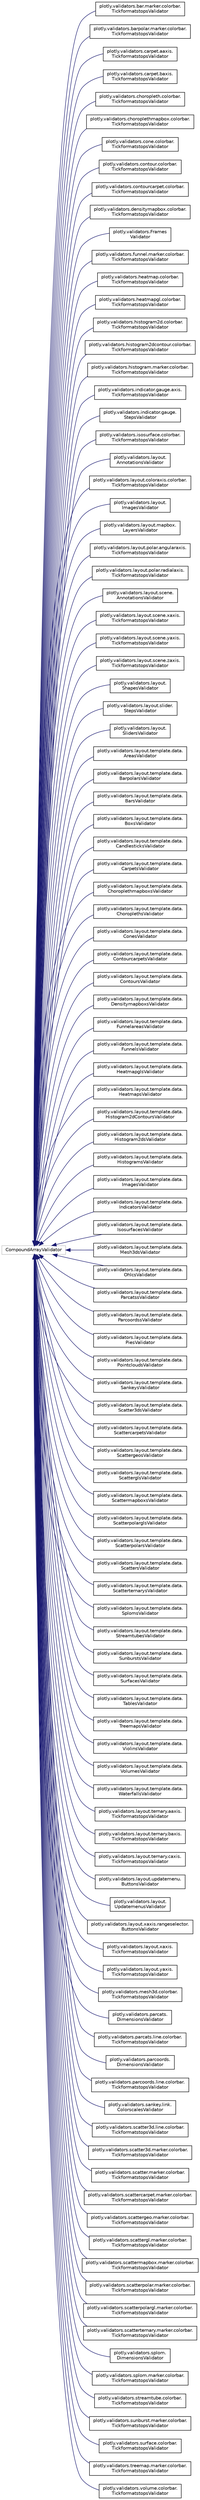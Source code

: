 digraph "Graphical Class Hierarchy"
{
 // LATEX_PDF_SIZE
  edge [fontname="Helvetica",fontsize="10",labelfontname="Helvetica",labelfontsize="10"];
  node [fontname="Helvetica",fontsize="10",shape=record];
  rankdir="LR";
  Node6291 [label="CompoundArrayValidator",height=0.2,width=0.4,color="grey75", fillcolor="white", style="filled",tooltip=" "];
  Node6291 -> Node0 [dir="back",color="midnightblue",fontsize="10",style="solid",fontname="Helvetica"];
  Node0 [label="plotly.validators.bar.marker.colorbar.\lTickformatstopsValidator",height=0.2,width=0.4,color="black", fillcolor="white", style="filled",URL="$classplotly_1_1validators_1_1bar_1_1marker_1_1colorbar_1_1_tickformatstops_validator.html",tooltip=" "];
  Node6291 -> Node6293 [dir="back",color="midnightblue",fontsize="10",style="solid",fontname="Helvetica"];
  Node6293 [label="plotly.validators.barpolar.marker.colorbar.\lTickformatstopsValidator",height=0.2,width=0.4,color="black", fillcolor="white", style="filled",URL="$classplotly_1_1validators_1_1barpolar_1_1marker_1_1colorbar_1_1_tickformatstops_validator.html",tooltip=" "];
  Node6291 -> Node6294 [dir="back",color="midnightblue",fontsize="10",style="solid",fontname="Helvetica"];
  Node6294 [label="plotly.validators.carpet.aaxis.\lTickformatstopsValidator",height=0.2,width=0.4,color="black", fillcolor="white", style="filled",URL="$classplotly_1_1validators_1_1carpet_1_1aaxis_1_1_tickformatstops_validator.html",tooltip=" "];
  Node6291 -> Node6295 [dir="back",color="midnightblue",fontsize="10",style="solid",fontname="Helvetica"];
  Node6295 [label="plotly.validators.carpet.baxis.\lTickformatstopsValidator",height=0.2,width=0.4,color="black", fillcolor="white", style="filled",URL="$classplotly_1_1validators_1_1carpet_1_1baxis_1_1_tickformatstops_validator.html",tooltip=" "];
  Node6291 -> Node6296 [dir="back",color="midnightblue",fontsize="10",style="solid",fontname="Helvetica"];
  Node6296 [label="plotly.validators.choropleth.colorbar.\lTickformatstopsValidator",height=0.2,width=0.4,color="black", fillcolor="white", style="filled",URL="$classplotly_1_1validators_1_1choropleth_1_1colorbar_1_1_tickformatstops_validator.html",tooltip=" "];
  Node6291 -> Node6297 [dir="back",color="midnightblue",fontsize="10",style="solid",fontname="Helvetica"];
  Node6297 [label="plotly.validators.choroplethmapbox.colorbar.\lTickformatstopsValidator",height=0.2,width=0.4,color="black", fillcolor="white", style="filled",URL="$classplotly_1_1validators_1_1choroplethmapbox_1_1colorbar_1_1_tickformatstops_validator.html",tooltip=" "];
  Node6291 -> Node6298 [dir="back",color="midnightblue",fontsize="10",style="solid",fontname="Helvetica"];
  Node6298 [label="plotly.validators.cone.colorbar.\lTickformatstopsValidator",height=0.2,width=0.4,color="black", fillcolor="white", style="filled",URL="$classplotly_1_1validators_1_1cone_1_1colorbar_1_1_tickformatstops_validator.html",tooltip=" "];
  Node6291 -> Node6299 [dir="back",color="midnightblue",fontsize="10",style="solid",fontname="Helvetica"];
  Node6299 [label="plotly.validators.contour.colorbar.\lTickformatstopsValidator",height=0.2,width=0.4,color="black", fillcolor="white", style="filled",URL="$classplotly_1_1validators_1_1contour_1_1colorbar_1_1_tickformatstops_validator.html",tooltip=" "];
  Node6291 -> Node6300 [dir="back",color="midnightblue",fontsize="10",style="solid",fontname="Helvetica"];
  Node6300 [label="plotly.validators.contourcarpet.colorbar.\lTickformatstopsValidator",height=0.2,width=0.4,color="black", fillcolor="white", style="filled",URL="$classplotly_1_1validators_1_1contourcarpet_1_1colorbar_1_1_tickformatstops_validator.html",tooltip=" "];
  Node6291 -> Node6301 [dir="back",color="midnightblue",fontsize="10",style="solid",fontname="Helvetica"];
  Node6301 [label="plotly.validators.densitymapbox.colorbar.\lTickformatstopsValidator",height=0.2,width=0.4,color="black", fillcolor="white", style="filled",URL="$classplotly_1_1validators_1_1densitymapbox_1_1colorbar_1_1_tickformatstops_validator.html",tooltip=" "];
  Node6291 -> Node6302 [dir="back",color="midnightblue",fontsize="10",style="solid",fontname="Helvetica"];
  Node6302 [label="plotly.validators.Frames\lValidator",height=0.2,width=0.4,color="black", fillcolor="white", style="filled",URL="$classplotly_1_1validators_1_1_frames_validator.html",tooltip=" "];
  Node6291 -> Node6303 [dir="back",color="midnightblue",fontsize="10",style="solid",fontname="Helvetica"];
  Node6303 [label="plotly.validators.funnel.marker.colorbar.\lTickformatstopsValidator",height=0.2,width=0.4,color="black", fillcolor="white", style="filled",URL="$classplotly_1_1validators_1_1funnel_1_1marker_1_1colorbar_1_1_tickformatstops_validator.html",tooltip=" "];
  Node6291 -> Node6304 [dir="back",color="midnightblue",fontsize="10",style="solid",fontname="Helvetica"];
  Node6304 [label="plotly.validators.heatmap.colorbar.\lTickformatstopsValidator",height=0.2,width=0.4,color="black", fillcolor="white", style="filled",URL="$classplotly_1_1validators_1_1heatmap_1_1colorbar_1_1_tickformatstops_validator.html",tooltip=" "];
  Node6291 -> Node6305 [dir="back",color="midnightblue",fontsize="10",style="solid",fontname="Helvetica"];
  Node6305 [label="plotly.validators.heatmapgl.colorbar.\lTickformatstopsValidator",height=0.2,width=0.4,color="black", fillcolor="white", style="filled",URL="$classplotly_1_1validators_1_1heatmapgl_1_1colorbar_1_1_tickformatstops_validator.html",tooltip=" "];
  Node6291 -> Node6306 [dir="back",color="midnightblue",fontsize="10",style="solid",fontname="Helvetica"];
  Node6306 [label="plotly.validators.histogram2d.colorbar.\lTickformatstopsValidator",height=0.2,width=0.4,color="black", fillcolor="white", style="filled",URL="$classplotly_1_1validators_1_1histogram2d_1_1colorbar_1_1_tickformatstops_validator.html",tooltip=" "];
  Node6291 -> Node6307 [dir="back",color="midnightblue",fontsize="10",style="solid",fontname="Helvetica"];
  Node6307 [label="plotly.validators.histogram2dcontour.colorbar.\lTickformatstopsValidator",height=0.2,width=0.4,color="black", fillcolor="white", style="filled",URL="$classplotly_1_1validators_1_1histogram2dcontour_1_1colorbar_1_1_tickformatstops_validator.html",tooltip=" "];
  Node6291 -> Node6308 [dir="back",color="midnightblue",fontsize="10",style="solid",fontname="Helvetica"];
  Node6308 [label="plotly.validators.histogram.marker.colorbar.\lTickformatstopsValidator",height=0.2,width=0.4,color="black", fillcolor="white", style="filled",URL="$classplotly_1_1validators_1_1histogram_1_1marker_1_1colorbar_1_1_tickformatstops_validator.html",tooltip=" "];
  Node6291 -> Node6309 [dir="back",color="midnightblue",fontsize="10",style="solid",fontname="Helvetica"];
  Node6309 [label="plotly.validators.indicator.gauge.axis.\lTickformatstopsValidator",height=0.2,width=0.4,color="black", fillcolor="white", style="filled",URL="$classplotly_1_1validators_1_1indicator_1_1gauge_1_1axis_1_1_tickformatstops_validator.html",tooltip=" "];
  Node6291 -> Node6310 [dir="back",color="midnightblue",fontsize="10",style="solid",fontname="Helvetica"];
  Node6310 [label="plotly.validators.indicator.gauge.\lStepsValidator",height=0.2,width=0.4,color="black", fillcolor="white", style="filled",URL="$classplotly_1_1validators_1_1indicator_1_1gauge_1_1_steps_validator.html",tooltip=" "];
  Node6291 -> Node6311 [dir="back",color="midnightblue",fontsize="10",style="solid",fontname="Helvetica"];
  Node6311 [label="plotly.validators.isosurface.colorbar.\lTickformatstopsValidator",height=0.2,width=0.4,color="black", fillcolor="white", style="filled",URL="$classplotly_1_1validators_1_1isosurface_1_1colorbar_1_1_tickformatstops_validator.html",tooltip=" "];
  Node6291 -> Node6312 [dir="back",color="midnightblue",fontsize="10",style="solid",fontname="Helvetica"];
  Node6312 [label="plotly.validators.layout.\lAnnotationsValidator",height=0.2,width=0.4,color="black", fillcolor="white", style="filled",URL="$classplotly_1_1validators_1_1layout_1_1_annotations_validator.html",tooltip=" "];
  Node6291 -> Node6313 [dir="back",color="midnightblue",fontsize="10",style="solid",fontname="Helvetica"];
  Node6313 [label="plotly.validators.layout.coloraxis.colorbar.\lTickformatstopsValidator",height=0.2,width=0.4,color="black", fillcolor="white", style="filled",URL="$classplotly_1_1validators_1_1layout_1_1coloraxis_1_1colorbar_1_1_tickformatstops_validator.html",tooltip=" "];
  Node6291 -> Node6314 [dir="back",color="midnightblue",fontsize="10",style="solid",fontname="Helvetica"];
  Node6314 [label="plotly.validators.layout.\lImagesValidator",height=0.2,width=0.4,color="black", fillcolor="white", style="filled",URL="$classplotly_1_1validators_1_1layout_1_1_images_validator.html",tooltip=" "];
  Node6291 -> Node6315 [dir="back",color="midnightblue",fontsize="10",style="solid",fontname="Helvetica"];
  Node6315 [label="plotly.validators.layout.mapbox.\lLayersValidator",height=0.2,width=0.4,color="black", fillcolor="white", style="filled",URL="$classplotly_1_1validators_1_1layout_1_1mapbox_1_1_layers_validator.html",tooltip=" "];
  Node6291 -> Node6316 [dir="back",color="midnightblue",fontsize="10",style="solid",fontname="Helvetica"];
  Node6316 [label="plotly.validators.layout.polar.angularaxis.\lTickformatstopsValidator",height=0.2,width=0.4,color="black", fillcolor="white", style="filled",URL="$classplotly_1_1validators_1_1layout_1_1polar_1_1angularaxis_1_1_tickformatstops_validator.html",tooltip=" "];
  Node6291 -> Node6317 [dir="back",color="midnightblue",fontsize="10",style="solid",fontname="Helvetica"];
  Node6317 [label="plotly.validators.layout.polar.radialaxis.\lTickformatstopsValidator",height=0.2,width=0.4,color="black", fillcolor="white", style="filled",URL="$classplotly_1_1validators_1_1layout_1_1polar_1_1radialaxis_1_1_tickformatstops_validator.html",tooltip=" "];
  Node6291 -> Node6318 [dir="back",color="midnightblue",fontsize="10",style="solid",fontname="Helvetica"];
  Node6318 [label="plotly.validators.layout.scene.\lAnnotationsValidator",height=0.2,width=0.4,color="black", fillcolor="white", style="filled",URL="$classplotly_1_1validators_1_1layout_1_1scene_1_1_annotations_validator.html",tooltip=" "];
  Node6291 -> Node6319 [dir="back",color="midnightblue",fontsize="10",style="solid",fontname="Helvetica"];
  Node6319 [label="plotly.validators.layout.scene.xaxis.\lTickformatstopsValidator",height=0.2,width=0.4,color="black", fillcolor="white", style="filled",URL="$classplotly_1_1validators_1_1layout_1_1scene_1_1xaxis_1_1_tickformatstops_validator.html",tooltip=" "];
  Node6291 -> Node6320 [dir="back",color="midnightblue",fontsize="10",style="solid",fontname="Helvetica"];
  Node6320 [label="plotly.validators.layout.scene.yaxis.\lTickformatstopsValidator",height=0.2,width=0.4,color="black", fillcolor="white", style="filled",URL="$classplotly_1_1validators_1_1layout_1_1scene_1_1yaxis_1_1_tickformatstops_validator.html",tooltip=" "];
  Node6291 -> Node6321 [dir="back",color="midnightblue",fontsize="10",style="solid",fontname="Helvetica"];
  Node6321 [label="plotly.validators.layout.scene.zaxis.\lTickformatstopsValidator",height=0.2,width=0.4,color="black", fillcolor="white", style="filled",URL="$classplotly_1_1validators_1_1layout_1_1scene_1_1zaxis_1_1_tickformatstops_validator.html",tooltip=" "];
  Node6291 -> Node6322 [dir="back",color="midnightblue",fontsize="10",style="solid",fontname="Helvetica"];
  Node6322 [label="plotly.validators.layout.\lShapesValidator",height=0.2,width=0.4,color="black", fillcolor="white", style="filled",URL="$classplotly_1_1validators_1_1layout_1_1_shapes_validator.html",tooltip=" "];
  Node6291 -> Node6323 [dir="back",color="midnightblue",fontsize="10",style="solid",fontname="Helvetica"];
  Node6323 [label="plotly.validators.layout.slider.\lStepsValidator",height=0.2,width=0.4,color="black", fillcolor="white", style="filled",URL="$classplotly_1_1validators_1_1layout_1_1slider_1_1_steps_validator.html",tooltip=" "];
  Node6291 -> Node6324 [dir="back",color="midnightblue",fontsize="10",style="solid",fontname="Helvetica"];
  Node6324 [label="plotly.validators.layout.\lSlidersValidator",height=0.2,width=0.4,color="black", fillcolor="white", style="filled",URL="$classplotly_1_1validators_1_1layout_1_1_sliders_validator.html",tooltip=" "];
  Node6291 -> Node6325 [dir="back",color="midnightblue",fontsize="10",style="solid",fontname="Helvetica"];
  Node6325 [label="plotly.validators.layout.template.data.\lAreasValidator",height=0.2,width=0.4,color="black", fillcolor="white", style="filled",URL="$classplotly_1_1validators_1_1layout_1_1template_1_1data_1_1_areas_validator.html",tooltip=" "];
  Node6291 -> Node6326 [dir="back",color="midnightblue",fontsize="10",style="solid",fontname="Helvetica"];
  Node6326 [label="plotly.validators.layout.template.data.\lBarpolarsValidator",height=0.2,width=0.4,color="black", fillcolor="white", style="filled",URL="$classplotly_1_1validators_1_1layout_1_1template_1_1data_1_1_barpolars_validator.html",tooltip=" "];
  Node6291 -> Node6327 [dir="back",color="midnightblue",fontsize="10",style="solid",fontname="Helvetica"];
  Node6327 [label="plotly.validators.layout.template.data.\lBarsValidator",height=0.2,width=0.4,color="black", fillcolor="white", style="filled",URL="$classplotly_1_1validators_1_1layout_1_1template_1_1data_1_1_bars_validator.html",tooltip=" "];
  Node6291 -> Node6328 [dir="back",color="midnightblue",fontsize="10",style="solid",fontname="Helvetica"];
  Node6328 [label="plotly.validators.layout.template.data.\lBoxsValidator",height=0.2,width=0.4,color="black", fillcolor="white", style="filled",URL="$classplotly_1_1validators_1_1layout_1_1template_1_1data_1_1_boxs_validator.html",tooltip=" "];
  Node6291 -> Node6329 [dir="back",color="midnightblue",fontsize="10",style="solid",fontname="Helvetica"];
  Node6329 [label="plotly.validators.layout.template.data.\lCandlesticksValidator",height=0.2,width=0.4,color="black", fillcolor="white", style="filled",URL="$classplotly_1_1validators_1_1layout_1_1template_1_1data_1_1_candlesticks_validator.html",tooltip=" "];
  Node6291 -> Node6330 [dir="back",color="midnightblue",fontsize="10",style="solid",fontname="Helvetica"];
  Node6330 [label="plotly.validators.layout.template.data.\lCarpetsValidator",height=0.2,width=0.4,color="black", fillcolor="white", style="filled",URL="$classplotly_1_1validators_1_1layout_1_1template_1_1data_1_1_carpets_validator.html",tooltip=" "];
  Node6291 -> Node6331 [dir="back",color="midnightblue",fontsize="10",style="solid",fontname="Helvetica"];
  Node6331 [label="plotly.validators.layout.template.data.\lChoroplethmapboxsValidator",height=0.2,width=0.4,color="black", fillcolor="white", style="filled",URL="$classplotly_1_1validators_1_1layout_1_1template_1_1data_1_1_choroplethmapboxs_validator.html",tooltip=" "];
  Node6291 -> Node6332 [dir="back",color="midnightblue",fontsize="10",style="solid",fontname="Helvetica"];
  Node6332 [label="plotly.validators.layout.template.data.\lChoroplethsValidator",height=0.2,width=0.4,color="black", fillcolor="white", style="filled",URL="$classplotly_1_1validators_1_1layout_1_1template_1_1data_1_1_choropleths_validator.html",tooltip=" "];
  Node6291 -> Node6333 [dir="back",color="midnightblue",fontsize="10",style="solid",fontname="Helvetica"];
  Node6333 [label="plotly.validators.layout.template.data.\lConesValidator",height=0.2,width=0.4,color="black", fillcolor="white", style="filled",URL="$classplotly_1_1validators_1_1layout_1_1template_1_1data_1_1_cones_validator.html",tooltip=" "];
  Node6291 -> Node6334 [dir="back",color="midnightblue",fontsize="10",style="solid",fontname="Helvetica"];
  Node6334 [label="plotly.validators.layout.template.data.\lContourcarpetsValidator",height=0.2,width=0.4,color="black", fillcolor="white", style="filled",URL="$classplotly_1_1validators_1_1layout_1_1template_1_1data_1_1_contourcarpets_validator.html",tooltip=" "];
  Node6291 -> Node6335 [dir="back",color="midnightblue",fontsize="10",style="solid",fontname="Helvetica"];
  Node6335 [label="plotly.validators.layout.template.data.\lContoursValidator",height=0.2,width=0.4,color="black", fillcolor="white", style="filled",URL="$classplotly_1_1validators_1_1layout_1_1template_1_1data_1_1_contours_validator.html",tooltip=" "];
  Node6291 -> Node6336 [dir="back",color="midnightblue",fontsize="10",style="solid",fontname="Helvetica"];
  Node6336 [label="plotly.validators.layout.template.data.\lDensitymapboxsValidator",height=0.2,width=0.4,color="black", fillcolor="white", style="filled",URL="$classplotly_1_1validators_1_1layout_1_1template_1_1data_1_1_densitymapboxs_validator.html",tooltip=" "];
  Node6291 -> Node6337 [dir="back",color="midnightblue",fontsize="10",style="solid",fontname="Helvetica"];
  Node6337 [label="plotly.validators.layout.template.data.\lFunnelareasValidator",height=0.2,width=0.4,color="black", fillcolor="white", style="filled",URL="$classplotly_1_1validators_1_1layout_1_1template_1_1data_1_1_funnelareas_validator.html",tooltip=" "];
  Node6291 -> Node6338 [dir="back",color="midnightblue",fontsize="10",style="solid",fontname="Helvetica"];
  Node6338 [label="plotly.validators.layout.template.data.\lFunnelsValidator",height=0.2,width=0.4,color="black", fillcolor="white", style="filled",URL="$classplotly_1_1validators_1_1layout_1_1template_1_1data_1_1_funnels_validator.html",tooltip=" "];
  Node6291 -> Node6339 [dir="back",color="midnightblue",fontsize="10",style="solid",fontname="Helvetica"];
  Node6339 [label="plotly.validators.layout.template.data.\lHeatmapglsValidator",height=0.2,width=0.4,color="black", fillcolor="white", style="filled",URL="$classplotly_1_1validators_1_1layout_1_1template_1_1data_1_1_heatmapgls_validator.html",tooltip=" "];
  Node6291 -> Node6340 [dir="back",color="midnightblue",fontsize="10",style="solid",fontname="Helvetica"];
  Node6340 [label="plotly.validators.layout.template.data.\lHeatmapsValidator",height=0.2,width=0.4,color="black", fillcolor="white", style="filled",URL="$classplotly_1_1validators_1_1layout_1_1template_1_1data_1_1_heatmaps_validator.html",tooltip=" "];
  Node6291 -> Node6341 [dir="back",color="midnightblue",fontsize="10",style="solid",fontname="Helvetica"];
  Node6341 [label="plotly.validators.layout.template.data.\lHistogram2dContoursValidator",height=0.2,width=0.4,color="black", fillcolor="white", style="filled",URL="$classplotly_1_1validators_1_1layout_1_1template_1_1data_1_1_histogram2d_contours_validator.html",tooltip=" "];
  Node6291 -> Node6342 [dir="back",color="midnightblue",fontsize="10",style="solid",fontname="Helvetica"];
  Node6342 [label="plotly.validators.layout.template.data.\lHistogram2dsValidator",height=0.2,width=0.4,color="black", fillcolor="white", style="filled",URL="$classplotly_1_1validators_1_1layout_1_1template_1_1data_1_1_histogram2ds_validator.html",tooltip=" "];
  Node6291 -> Node6343 [dir="back",color="midnightblue",fontsize="10",style="solid",fontname="Helvetica"];
  Node6343 [label="plotly.validators.layout.template.data.\lHistogramsValidator",height=0.2,width=0.4,color="black", fillcolor="white", style="filled",URL="$classplotly_1_1validators_1_1layout_1_1template_1_1data_1_1_histograms_validator.html",tooltip=" "];
  Node6291 -> Node6344 [dir="back",color="midnightblue",fontsize="10",style="solid",fontname="Helvetica"];
  Node6344 [label="plotly.validators.layout.template.data.\lImagesValidator",height=0.2,width=0.4,color="black", fillcolor="white", style="filled",URL="$classplotly_1_1validators_1_1layout_1_1template_1_1data_1_1_images_validator.html",tooltip=" "];
  Node6291 -> Node6345 [dir="back",color="midnightblue",fontsize="10",style="solid",fontname="Helvetica"];
  Node6345 [label="plotly.validators.layout.template.data.\lIndicatorsValidator",height=0.2,width=0.4,color="black", fillcolor="white", style="filled",URL="$classplotly_1_1validators_1_1layout_1_1template_1_1data_1_1_indicators_validator.html",tooltip=" "];
  Node6291 -> Node6346 [dir="back",color="midnightblue",fontsize="10",style="solid",fontname="Helvetica"];
  Node6346 [label="plotly.validators.layout.template.data.\lIsosurfacesValidator",height=0.2,width=0.4,color="black", fillcolor="white", style="filled",URL="$classplotly_1_1validators_1_1layout_1_1template_1_1data_1_1_isosurfaces_validator.html",tooltip=" "];
  Node6291 -> Node6347 [dir="back",color="midnightblue",fontsize="10",style="solid",fontname="Helvetica"];
  Node6347 [label="plotly.validators.layout.template.data.\lMesh3dsValidator",height=0.2,width=0.4,color="black", fillcolor="white", style="filled",URL="$classplotly_1_1validators_1_1layout_1_1template_1_1data_1_1_mesh3ds_validator.html",tooltip=" "];
  Node6291 -> Node6348 [dir="back",color="midnightblue",fontsize="10",style="solid",fontname="Helvetica"];
  Node6348 [label="plotly.validators.layout.template.data.\lOhlcsValidator",height=0.2,width=0.4,color="black", fillcolor="white", style="filled",URL="$classplotly_1_1validators_1_1layout_1_1template_1_1data_1_1_ohlcs_validator.html",tooltip=" "];
  Node6291 -> Node6349 [dir="back",color="midnightblue",fontsize="10",style="solid",fontname="Helvetica"];
  Node6349 [label="plotly.validators.layout.template.data.\lParcatssValidator",height=0.2,width=0.4,color="black", fillcolor="white", style="filled",URL="$classplotly_1_1validators_1_1layout_1_1template_1_1data_1_1_parcatss_validator.html",tooltip=" "];
  Node6291 -> Node6350 [dir="back",color="midnightblue",fontsize="10",style="solid",fontname="Helvetica"];
  Node6350 [label="plotly.validators.layout.template.data.\lParcoordssValidator",height=0.2,width=0.4,color="black", fillcolor="white", style="filled",URL="$classplotly_1_1validators_1_1layout_1_1template_1_1data_1_1_parcoordss_validator.html",tooltip=" "];
  Node6291 -> Node6351 [dir="back",color="midnightblue",fontsize="10",style="solid",fontname="Helvetica"];
  Node6351 [label="plotly.validators.layout.template.data.\lPiesValidator",height=0.2,width=0.4,color="black", fillcolor="white", style="filled",URL="$classplotly_1_1validators_1_1layout_1_1template_1_1data_1_1_pies_validator.html",tooltip=" "];
  Node6291 -> Node6352 [dir="back",color="midnightblue",fontsize="10",style="solid",fontname="Helvetica"];
  Node6352 [label="plotly.validators.layout.template.data.\lPointcloudsValidator",height=0.2,width=0.4,color="black", fillcolor="white", style="filled",URL="$classplotly_1_1validators_1_1layout_1_1template_1_1data_1_1_pointclouds_validator.html",tooltip=" "];
  Node6291 -> Node6353 [dir="back",color="midnightblue",fontsize="10",style="solid",fontname="Helvetica"];
  Node6353 [label="plotly.validators.layout.template.data.\lSankeysValidator",height=0.2,width=0.4,color="black", fillcolor="white", style="filled",URL="$classplotly_1_1validators_1_1layout_1_1template_1_1data_1_1_sankeys_validator.html",tooltip=" "];
  Node6291 -> Node6354 [dir="back",color="midnightblue",fontsize="10",style="solid",fontname="Helvetica"];
  Node6354 [label="plotly.validators.layout.template.data.\lScatter3dsValidator",height=0.2,width=0.4,color="black", fillcolor="white", style="filled",URL="$classplotly_1_1validators_1_1layout_1_1template_1_1data_1_1_scatter3ds_validator.html",tooltip=" "];
  Node6291 -> Node6355 [dir="back",color="midnightblue",fontsize="10",style="solid",fontname="Helvetica"];
  Node6355 [label="plotly.validators.layout.template.data.\lScattercarpetsValidator",height=0.2,width=0.4,color="black", fillcolor="white", style="filled",URL="$classplotly_1_1validators_1_1layout_1_1template_1_1data_1_1_scattercarpets_validator.html",tooltip=" "];
  Node6291 -> Node6356 [dir="back",color="midnightblue",fontsize="10",style="solid",fontname="Helvetica"];
  Node6356 [label="plotly.validators.layout.template.data.\lScattergeosValidator",height=0.2,width=0.4,color="black", fillcolor="white", style="filled",URL="$classplotly_1_1validators_1_1layout_1_1template_1_1data_1_1_scattergeos_validator.html",tooltip=" "];
  Node6291 -> Node6357 [dir="back",color="midnightblue",fontsize="10",style="solid",fontname="Helvetica"];
  Node6357 [label="plotly.validators.layout.template.data.\lScatterglsValidator",height=0.2,width=0.4,color="black", fillcolor="white", style="filled",URL="$classplotly_1_1validators_1_1layout_1_1template_1_1data_1_1_scattergls_validator.html",tooltip=" "];
  Node6291 -> Node6358 [dir="back",color="midnightblue",fontsize="10",style="solid",fontname="Helvetica"];
  Node6358 [label="plotly.validators.layout.template.data.\lScattermapboxsValidator",height=0.2,width=0.4,color="black", fillcolor="white", style="filled",URL="$classplotly_1_1validators_1_1layout_1_1template_1_1data_1_1_scattermapboxs_validator.html",tooltip=" "];
  Node6291 -> Node6359 [dir="back",color="midnightblue",fontsize="10",style="solid",fontname="Helvetica"];
  Node6359 [label="plotly.validators.layout.template.data.\lScatterpolarglsValidator",height=0.2,width=0.4,color="black", fillcolor="white", style="filled",URL="$classplotly_1_1validators_1_1layout_1_1template_1_1data_1_1_scatterpolargls_validator.html",tooltip=" "];
  Node6291 -> Node6360 [dir="back",color="midnightblue",fontsize="10",style="solid",fontname="Helvetica"];
  Node6360 [label="plotly.validators.layout.template.data.\lScatterpolarsValidator",height=0.2,width=0.4,color="black", fillcolor="white", style="filled",URL="$classplotly_1_1validators_1_1layout_1_1template_1_1data_1_1_scatterpolars_validator.html",tooltip=" "];
  Node6291 -> Node6361 [dir="back",color="midnightblue",fontsize="10",style="solid",fontname="Helvetica"];
  Node6361 [label="plotly.validators.layout.template.data.\lScattersValidator",height=0.2,width=0.4,color="black", fillcolor="white", style="filled",URL="$classplotly_1_1validators_1_1layout_1_1template_1_1data_1_1_scatters_validator.html",tooltip=" "];
  Node6291 -> Node6362 [dir="back",color="midnightblue",fontsize="10",style="solid",fontname="Helvetica"];
  Node6362 [label="plotly.validators.layout.template.data.\lScatterternarysValidator",height=0.2,width=0.4,color="black", fillcolor="white", style="filled",URL="$classplotly_1_1validators_1_1layout_1_1template_1_1data_1_1_scatterternarys_validator.html",tooltip=" "];
  Node6291 -> Node6363 [dir="back",color="midnightblue",fontsize="10",style="solid",fontname="Helvetica"];
  Node6363 [label="plotly.validators.layout.template.data.\lSplomsValidator",height=0.2,width=0.4,color="black", fillcolor="white", style="filled",URL="$classplotly_1_1validators_1_1layout_1_1template_1_1data_1_1_sploms_validator.html",tooltip=" "];
  Node6291 -> Node6364 [dir="back",color="midnightblue",fontsize="10",style="solid",fontname="Helvetica"];
  Node6364 [label="plotly.validators.layout.template.data.\lStreamtubesValidator",height=0.2,width=0.4,color="black", fillcolor="white", style="filled",URL="$classplotly_1_1validators_1_1layout_1_1template_1_1data_1_1_streamtubes_validator.html",tooltip=" "];
  Node6291 -> Node6365 [dir="back",color="midnightblue",fontsize="10",style="solid",fontname="Helvetica"];
  Node6365 [label="plotly.validators.layout.template.data.\lSunburstsValidator",height=0.2,width=0.4,color="black", fillcolor="white", style="filled",URL="$classplotly_1_1validators_1_1layout_1_1template_1_1data_1_1_sunbursts_validator.html",tooltip=" "];
  Node6291 -> Node6366 [dir="back",color="midnightblue",fontsize="10",style="solid",fontname="Helvetica"];
  Node6366 [label="plotly.validators.layout.template.data.\lSurfacesValidator",height=0.2,width=0.4,color="black", fillcolor="white", style="filled",URL="$classplotly_1_1validators_1_1layout_1_1template_1_1data_1_1_surfaces_validator.html",tooltip=" "];
  Node6291 -> Node6367 [dir="back",color="midnightblue",fontsize="10",style="solid",fontname="Helvetica"];
  Node6367 [label="plotly.validators.layout.template.data.\lTablesValidator",height=0.2,width=0.4,color="black", fillcolor="white", style="filled",URL="$classplotly_1_1validators_1_1layout_1_1template_1_1data_1_1_tables_validator.html",tooltip=" "];
  Node6291 -> Node6368 [dir="back",color="midnightblue",fontsize="10",style="solid",fontname="Helvetica"];
  Node6368 [label="plotly.validators.layout.template.data.\lTreemapsValidator",height=0.2,width=0.4,color="black", fillcolor="white", style="filled",URL="$classplotly_1_1validators_1_1layout_1_1template_1_1data_1_1_treemaps_validator.html",tooltip=" "];
  Node6291 -> Node6369 [dir="back",color="midnightblue",fontsize="10",style="solid",fontname="Helvetica"];
  Node6369 [label="plotly.validators.layout.template.data.\lViolinsValidator",height=0.2,width=0.4,color="black", fillcolor="white", style="filled",URL="$classplotly_1_1validators_1_1layout_1_1template_1_1data_1_1_violins_validator.html",tooltip=" "];
  Node6291 -> Node6370 [dir="back",color="midnightblue",fontsize="10",style="solid",fontname="Helvetica"];
  Node6370 [label="plotly.validators.layout.template.data.\lVolumesValidator",height=0.2,width=0.4,color="black", fillcolor="white", style="filled",URL="$classplotly_1_1validators_1_1layout_1_1template_1_1data_1_1_volumes_validator.html",tooltip=" "];
  Node6291 -> Node6371 [dir="back",color="midnightblue",fontsize="10",style="solid",fontname="Helvetica"];
  Node6371 [label="plotly.validators.layout.template.data.\lWaterfallsValidator",height=0.2,width=0.4,color="black", fillcolor="white", style="filled",URL="$classplotly_1_1validators_1_1layout_1_1template_1_1data_1_1_waterfalls_validator.html",tooltip=" "];
  Node6291 -> Node6372 [dir="back",color="midnightblue",fontsize="10",style="solid",fontname="Helvetica"];
  Node6372 [label="plotly.validators.layout.ternary.aaxis.\lTickformatstopsValidator",height=0.2,width=0.4,color="black", fillcolor="white", style="filled",URL="$classplotly_1_1validators_1_1layout_1_1ternary_1_1aaxis_1_1_tickformatstops_validator.html",tooltip=" "];
  Node6291 -> Node6373 [dir="back",color="midnightblue",fontsize="10",style="solid",fontname="Helvetica"];
  Node6373 [label="plotly.validators.layout.ternary.baxis.\lTickformatstopsValidator",height=0.2,width=0.4,color="black", fillcolor="white", style="filled",URL="$classplotly_1_1validators_1_1layout_1_1ternary_1_1baxis_1_1_tickformatstops_validator.html",tooltip=" "];
  Node6291 -> Node6374 [dir="back",color="midnightblue",fontsize="10",style="solid",fontname="Helvetica"];
  Node6374 [label="plotly.validators.layout.ternary.caxis.\lTickformatstopsValidator",height=0.2,width=0.4,color="black", fillcolor="white", style="filled",URL="$classplotly_1_1validators_1_1layout_1_1ternary_1_1caxis_1_1_tickformatstops_validator.html",tooltip=" "];
  Node6291 -> Node6375 [dir="back",color="midnightblue",fontsize="10",style="solid",fontname="Helvetica"];
  Node6375 [label="plotly.validators.layout.updatemenu.\lButtonsValidator",height=0.2,width=0.4,color="black", fillcolor="white", style="filled",URL="$classplotly_1_1validators_1_1layout_1_1updatemenu_1_1_buttons_validator.html",tooltip=" "];
  Node6291 -> Node6376 [dir="back",color="midnightblue",fontsize="10",style="solid",fontname="Helvetica"];
  Node6376 [label="plotly.validators.layout.\lUpdatemenusValidator",height=0.2,width=0.4,color="black", fillcolor="white", style="filled",URL="$classplotly_1_1validators_1_1layout_1_1_updatemenus_validator.html",tooltip=" "];
  Node6291 -> Node6377 [dir="back",color="midnightblue",fontsize="10",style="solid",fontname="Helvetica"];
  Node6377 [label="plotly.validators.layout.xaxis.rangeselector.\lButtonsValidator",height=0.2,width=0.4,color="black", fillcolor="white", style="filled",URL="$classplotly_1_1validators_1_1layout_1_1xaxis_1_1rangeselector_1_1_buttons_validator.html",tooltip=" "];
  Node6291 -> Node6378 [dir="back",color="midnightblue",fontsize="10",style="solid",fontname="Helvetica"];
  Node6378 [label="plotly.validators.layout.xaxis.\lTickformatstopsValidator",height=0.2,width=0.4,color="black", fillcolor="white", style="filled",URL="$classplotly_1_1validators_1_1layout_1_1xaxis_1_1_tickformatstops_validator.html",tooltip=" "];
  Node6291 -> Node6379 [dir="back",color="midnightblue",fontsize="10",style="solid",fontname="Helvetica"];
  Node6379 [label="plotly.validators.layout.yaxis.\lTickformatstopsValidator",height=0.2,width=0.4,color="black", fillcolor="white", style="filled",URL="$classplotly_1_1validators_1_1layout_1_1yaxis_1_1_tickformatstops_validator.html",tooltip=" "];
  Node6291 -> Node6380 [dir="back",color="midnightblue",fontsize="10",style="solid",fontname="Helvetica"];
  Node6380 [label="plotly.validators.mesh3d.colorbar.\lTickformatstopsValidator",height=0.2,width=0.4,color="black", fillcolor="white", style="filled",URL="$classplotly_1_1validators_1_1mesh3d_1_1colorbar_1_1_tickformatstops_validator.html",tooltip=" "];
  Node6291 -> Node6381 [dir="back",color="midnightblue",fontsize="10",style="solid",fontname="Helvetica"];
  Node6381 [label="plotly.validators.parcats.\lDimensionsValidator",height=0.2,width=0.4,color="black", fillcolor="white", style="filled",URL="$classplotly_1_1validators_1_1parcats_1_1_dimensions_validator.html",tooltip=" "];
  Node6291 -> Node6382 [dir="back",color="midnightblue",fontsize="10",style="solid",fontname="Helvetica"];
  Node6382 [label="plotly.validators.parcats.line.colorbar.\lTickformatstopsValidator",height=0.2,width=0.4,color="black", fillcolor="white", style="filled",URL="$classplotly_1_1validators_1_1parcats_1_1line_1_1colorbar_1_1_tickformatstops_validator.html",tooltip=" "];
  Node6291 -> Node6383 [dir="back",color="midnightblue",fontsize="10",style="solid",fontname="Helvetica"];
  Node6383 [label="plotly.validators.parcoords.\lDimensionsValidator",height=0.2,width=0.4,color="black", fillcolor="white", style="filled",URL="$classplotly_1_1validators_1_1parcoords_1_1_dimensions_validator.html",tooltip=" "];
  Node6291 -> Node6384 [dir="back",color="midnightblue",fontsize="10",style="solid",fontname="Helvetica"];
  Node6384 [label="plotly.validators.parcoords.line.colorbar.\lTickformatstopsValidator",height=0.2,width=0.4,color="black", fillcolor="white", style="filled",URL="$classplotly_1_1validators_1_1parcoords_1_1line_1_1colorbar_1_1_tickformatstops_validator.html",tooltip=" "];
  Node6291 -> Node6385 [dir="back",color="midnightblue",fontsize="10",style="solid",fontname="Helvetica"];
  Node6385 [label="plotly.validators.sankey.link.\lColorscalesValidator",height=0.2,width=0.4,color="black", fillcolor="white", style="filled",URL="$classplotly_1_1validators_1_1sankey_1_1link_1_1_colorscales_validator.html",tooltip=" "];
  Node6291 -> Node6386 [dir="back",color="midnightblue",fontsize="10",style="solid",fontname="Helvetica"];
  Node6386 [label="plotly.validators.scatter3d.line.colorbar.\lTickformatstopsValidator",height=0.2,width=0.4,color="black", fillcolor="white", style="filled",URL="$classplotly_1_1validators_1_1scatter3d_1_1line_1_1colorbar_1_1_tickformatstops_validator.html",tooltip=" "];
  Node6291 -> Node6387 [dir="back",color="midnightblue",fontsize="10",style="solid",fontname="Helvetica"];
  Node6387 [label="plotly.validators.scatter3d.marker.colorbar.\lTickformatstopsValidator",height=0.2,width=0.4,color="black", fillcolor="white", style="filled",URL="$classplotly_1_1validators_1_1scatter3d_1_1marker_1_1colorbar_1_1_tickformatstops_validator.html",tooltip=" "];
  Node6291 -> Node6388 [dir="back",color="midnightblue",fontsize="10",style="solid",fontname="Helvetica"];
  Node6388 [label="plotly.validators.scatter.marker.colorbar.\lTickformatstopsValidator",height=0.2,width=0.4,color="black", fillcolor="white", style="filled",URL="$classplotly_1_1validators_1_1scatter_1_1marker_1_1colorbar_1_1_tickformatstops_validator.html",tooltip=" "];
  Node6291 -> Node6389 [dir="back",color="midnightblue",fontsize="10",style="solid",fontname="Helvetica"];
  Node6389 [label="plotly.validators.scattercarpet.marker.colorbar.\lTickformatstopsValidator",height=0.2,width=0.4,color="black", fillcolor="white", style="filled",URL="$classplotly_1_1validators_1_1scattercarpet_1_1marker_1_1colorbar_1_1_tickformatstops_validator.html",tooltip=" "];
  Node6291 -> Node6390 [dir="back",color="midnightblue",fontsize="10",style="solid",fontname="Helvetica"];
  Node6390 [label="plotly.validators.scattergeo.marker.colorbar.\lTickformatstopsValidator",height=0.2,width=0.4,color="black", fillcolor="white", style="filled",URL="$classplotly_1_1validators_1_1scattergeo_1_1marker_1_1colorbar_1_1_tickformatstops_validator.html",tooltip=" "];
  Node6291 -> Node6391 [dir="back",color="midnightblue",fontsize="10",style="solid",fontname="Helvetica"];
  Node6391 [label="plotly.validators.scattergl.marker.colorbar.\lTickformatstopsValidator",height=0.2,width=0.4,color="black", fillcolor="white", style="filled",URL="$classplotly_1_1validators_1_1scattergl_1_1marker_1_1colorbar_1_1_tickformatstops_validator.html",tooltip=" "];
  Node6291 -> Node6392 [dir="back",color="midnightblue",fontsize="10",style="solid",fontname="Helvetica"];
  Node6392 [label="plotly.validators.scattermapbox.marker.colorbar.\lTickformatstopsValidator",height=0.2,width=0.4,color="black", fillcolor="white", style="filled",URL="$classplotly_1_1validators_1_1scattermapbox_1_1marker_1_1colorbar_1_1_tickformatstops_validator.html",tooltip=" "];
  Node6291 -> Node6393 [dir="back",color="midnightblue",fontsize="10",style="solid",fontname="Helvetica"];
  Node6393 [label="plotly.validators.scatterpolar.marker.colorbar.\lTickformatstopsValidator",height=0.2,width=0.4,color="black", fillcolor="white", style="filled",URL="$classplotly_1_1validators_1_1scatterpolar_1_1marker_1_1colorbar_1_1_tickformatstops_validator.html",tooltip=" "];
  Node6291 -> Node6394 [dir="back",color="midnightblue",fontsize="10",style="solid",fontname="Helvetica"];
  Node6394 [label="plotly.validators.scatterpolargl.marker.colorbar.\lTickformatstopsValidator",height=0.2,width=0.4,color="black", fillcolor="white", style="filled",URL="$classplotly_1_1validators_1_1scatterpolargl_1_1marker_1_1colorbar_1_1_tickformatstops_validator.html",tooltip=" "];
  Node6291 -> Node6395 [dir="back",color="midnightblue",fontsize="10",style="solid",fontname="Helvetica"];
  Node6395 [label="plotly.validators.scatterternary.marker.colorbar.\lTickformatstopsValidator",height=0.2,width=0.4,color="black", fillcolor="white", style="filled",URL="$classplotly_1_1validators_1_1scatterternary_1_1marker_1_1colorbar_1_1_tickformatstops_validator.html",tooltip=" "];
  Node6291 -> Node6396 [dir="back",color="midnightblue",fontsize="10",style="solid",fontname="Helvetica"];
  Node6396 [label="plotly.validators.splom.\lDimensionsValidator",height=0.2,width=0.4,color="black", fillcolor="white", style="filled",URL="$classplotly_1_1validators_1_1splom_1_1_dimensions_validator.html",tooltip=" "];
  Node6291 -> Node6397 [dir="back",color="midnightblue",fontsize="10",style="solid",fontname="Helvetica"];
  Node6397 [label="plotly.validators.splom.marker.colorbar.\lTickformatstopsValidator",height=0.2,width=0.4,color="black", fillcolor="white", style="filled",URL="$classplotly_1_1validators_1_1splom_1_1marker_1_1colorbar_1_1_tickformatstops_validator.html",tooltip=" "];
  Node6291 -> Node6398 [dir="back",color="midnightblue",fontsize="10",style="solid",fontname="Helvetica"];
  Node6398 [label="plotly.validators.streamtube.colorbar.\lTickformatstopsValidator",height=0.2,width=0.4,color="black", fillcolor="white", style="filled",URL="$classplotly_1_1validators_1_1streamtube_1_1colorbar_1_1_tickformatstops_validator.html",tooltip=" "];
  Node6291 -> Node6399 [dir="back",color="midnightblue",fontsize="10",style="solid",fontname="Helvetica"];
  Node6399 [label="plotly.validators.sunburst.marker.colorbar.\lTickformatstopsValidator",height=0.2,width=0.4,color="black", fillcolor="white", style="filled",URL="$classplotly_1_1validators_1_1sunburst_1_1marker_1_1colorbar_1_1_tickformatstops_validator.html",tooltip=" "];
  Node6291 -> Node6400 [dir="back",color="midnightblue",fontsize="10",style="solid",fontname="Helvetica"];
  Node6400 [label="plotly.validators.surface.colorbar.\lTickformatstopsValidator",height=0.2,width=0.4,color="black", fillcolor="white", style="filled",URL="$classplotly_1_1validators_1_1surface_1_1colorbar_1_1_tickformatstops_validator.html",tooltip=" "];
  Node6291 -> Node6401 [dir="back",color="midnightblue",fontsize="10",style="solid",fontname="Helvetica"];
  Node6401 [label="plotly.validators.treemap.marker.colorbar.\lTickformatstopsValidator",height=0.2,width=0.4,color="black", fillcolor="white", style="filled",URL="$classplotly_1_1validators_1_1treemap_1_1marker_1_1colorbar_1_1_tickformatstops_validator.html",tooltip=" "];
  Node6291 -> Node6402 [dir="back",color="midnightblue",fontsize="10",style="solid",fontname="Helvetica"];
  Node6402 [label="plotly.validators.volume.colorbar.\lTickformatstopsValidator",height=0.2,width=0.4,color="black", fillcolor="white", style="filled",URL="$classplotly_1_1validators_1_1volume_1_1colorbar_1_1_tickformatstops_validator.html",tooltip=" "];
}

